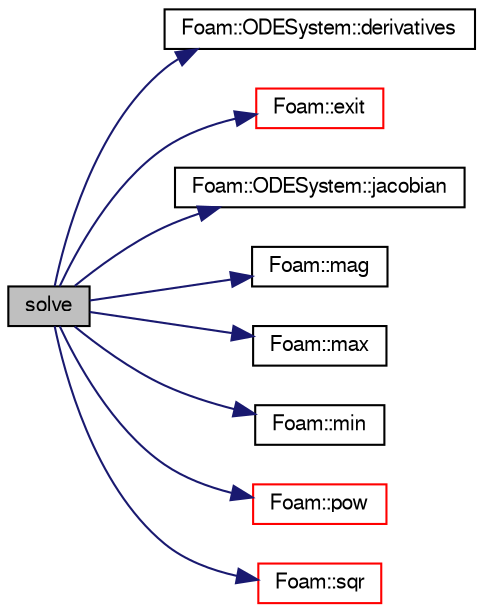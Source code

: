 digraph "solve"
{
  bgcolor="transparent";
  edge [fontname="FreeSans",fontsize="10",labelfontname="FreeSans",labelfontsize="10"];
  node [fontname="FreeSans",fontsize="10",shape=record];
  rankdir="LR";
  Node62 [label="solve",height=0.2,width=0.4,color="black", fillcolor="grey75", style="filled", fontcolor="black"];
  Node62 -> Node63 [color="midnightblue",fontsize="10",style="solid",fontname="FreeSans"];
  Node63 [label="Foam::ODESystem::derivatives",height=0.2,width=0.4,color="black",URL="$a25606.html#ace3a2c5d7e8dfc90926fb5d1ae2e6786",tooltip="Calculate the derivatives in dydx. "];
  Node62 -> Node64 [color="midnightblue",fontsize="10",style="solid",fontname="FreeSans"];
  Node64 [label="Foam::exit",height=0.2,width=0.4,color="red",URL="$a21124.html#a06ca7250d8e89caf05243ec094843642"];
  Node62 -> Node111 [color="midnightblue",fontsize="10",style="solid",fontname="FreeSans"];
  Node111 [label="Foam::ODESystem::jacobian",height=0.2,width=0.4,color="black",URL="$a25606.html#a2ac73d58c3f008beaafc51f4684ed4d2",tooltip="Calculate the Jacobian of the system. "];
  Node62 -> Node112 [color="midnightblue",fontsize="10",style="solid",fontname="FreeSans"];
  Node112 [label="Foam::mag",height=0.2,width=0.4,color="black",URL="$a21124.html#a929da2a3fdcf3dacbbe0487d3a330dae"];
  Node62 -> Node113 [color="midnightblue",fontsize="10",style="solid",fontname="FreeSans"];
  Node113 [label="Foam::max",height=0.2,width=0.4,color="black",URL="$a21124.html#ac993e906cf2774ae77e666bc24e81733"];
  Node62 -> Node114 [color="midnightblue",fontsize="10",style="solid",fontname="FreeSans"];
  Node114 [label="Foam::min",height=0.2,width=0.4,color="black",URL="$a21124.html#a253e112ad2d56d96230ff39ea7f442dc"];
  Node62 -> Node115 [color="midnightblue",fontsize="10",style="solid",fontname="FreeSans"];
  Node115 [label="Foam::pow",height=0.2,width=0.4,color="red",URL="$a21124.html#a7500c8e9d27a442adc75e287de074c7c"];
  Node62 -> Node119 [color="midnightblue",fontsize="10",style="solid",fontname="FreeSans"];
  Node119 [label="Foam::sqr",height=0.2,width=0.4,color="red",URL="$a21124.html#a277dc11c581d53826ab5090b08f3b17b"];
}
